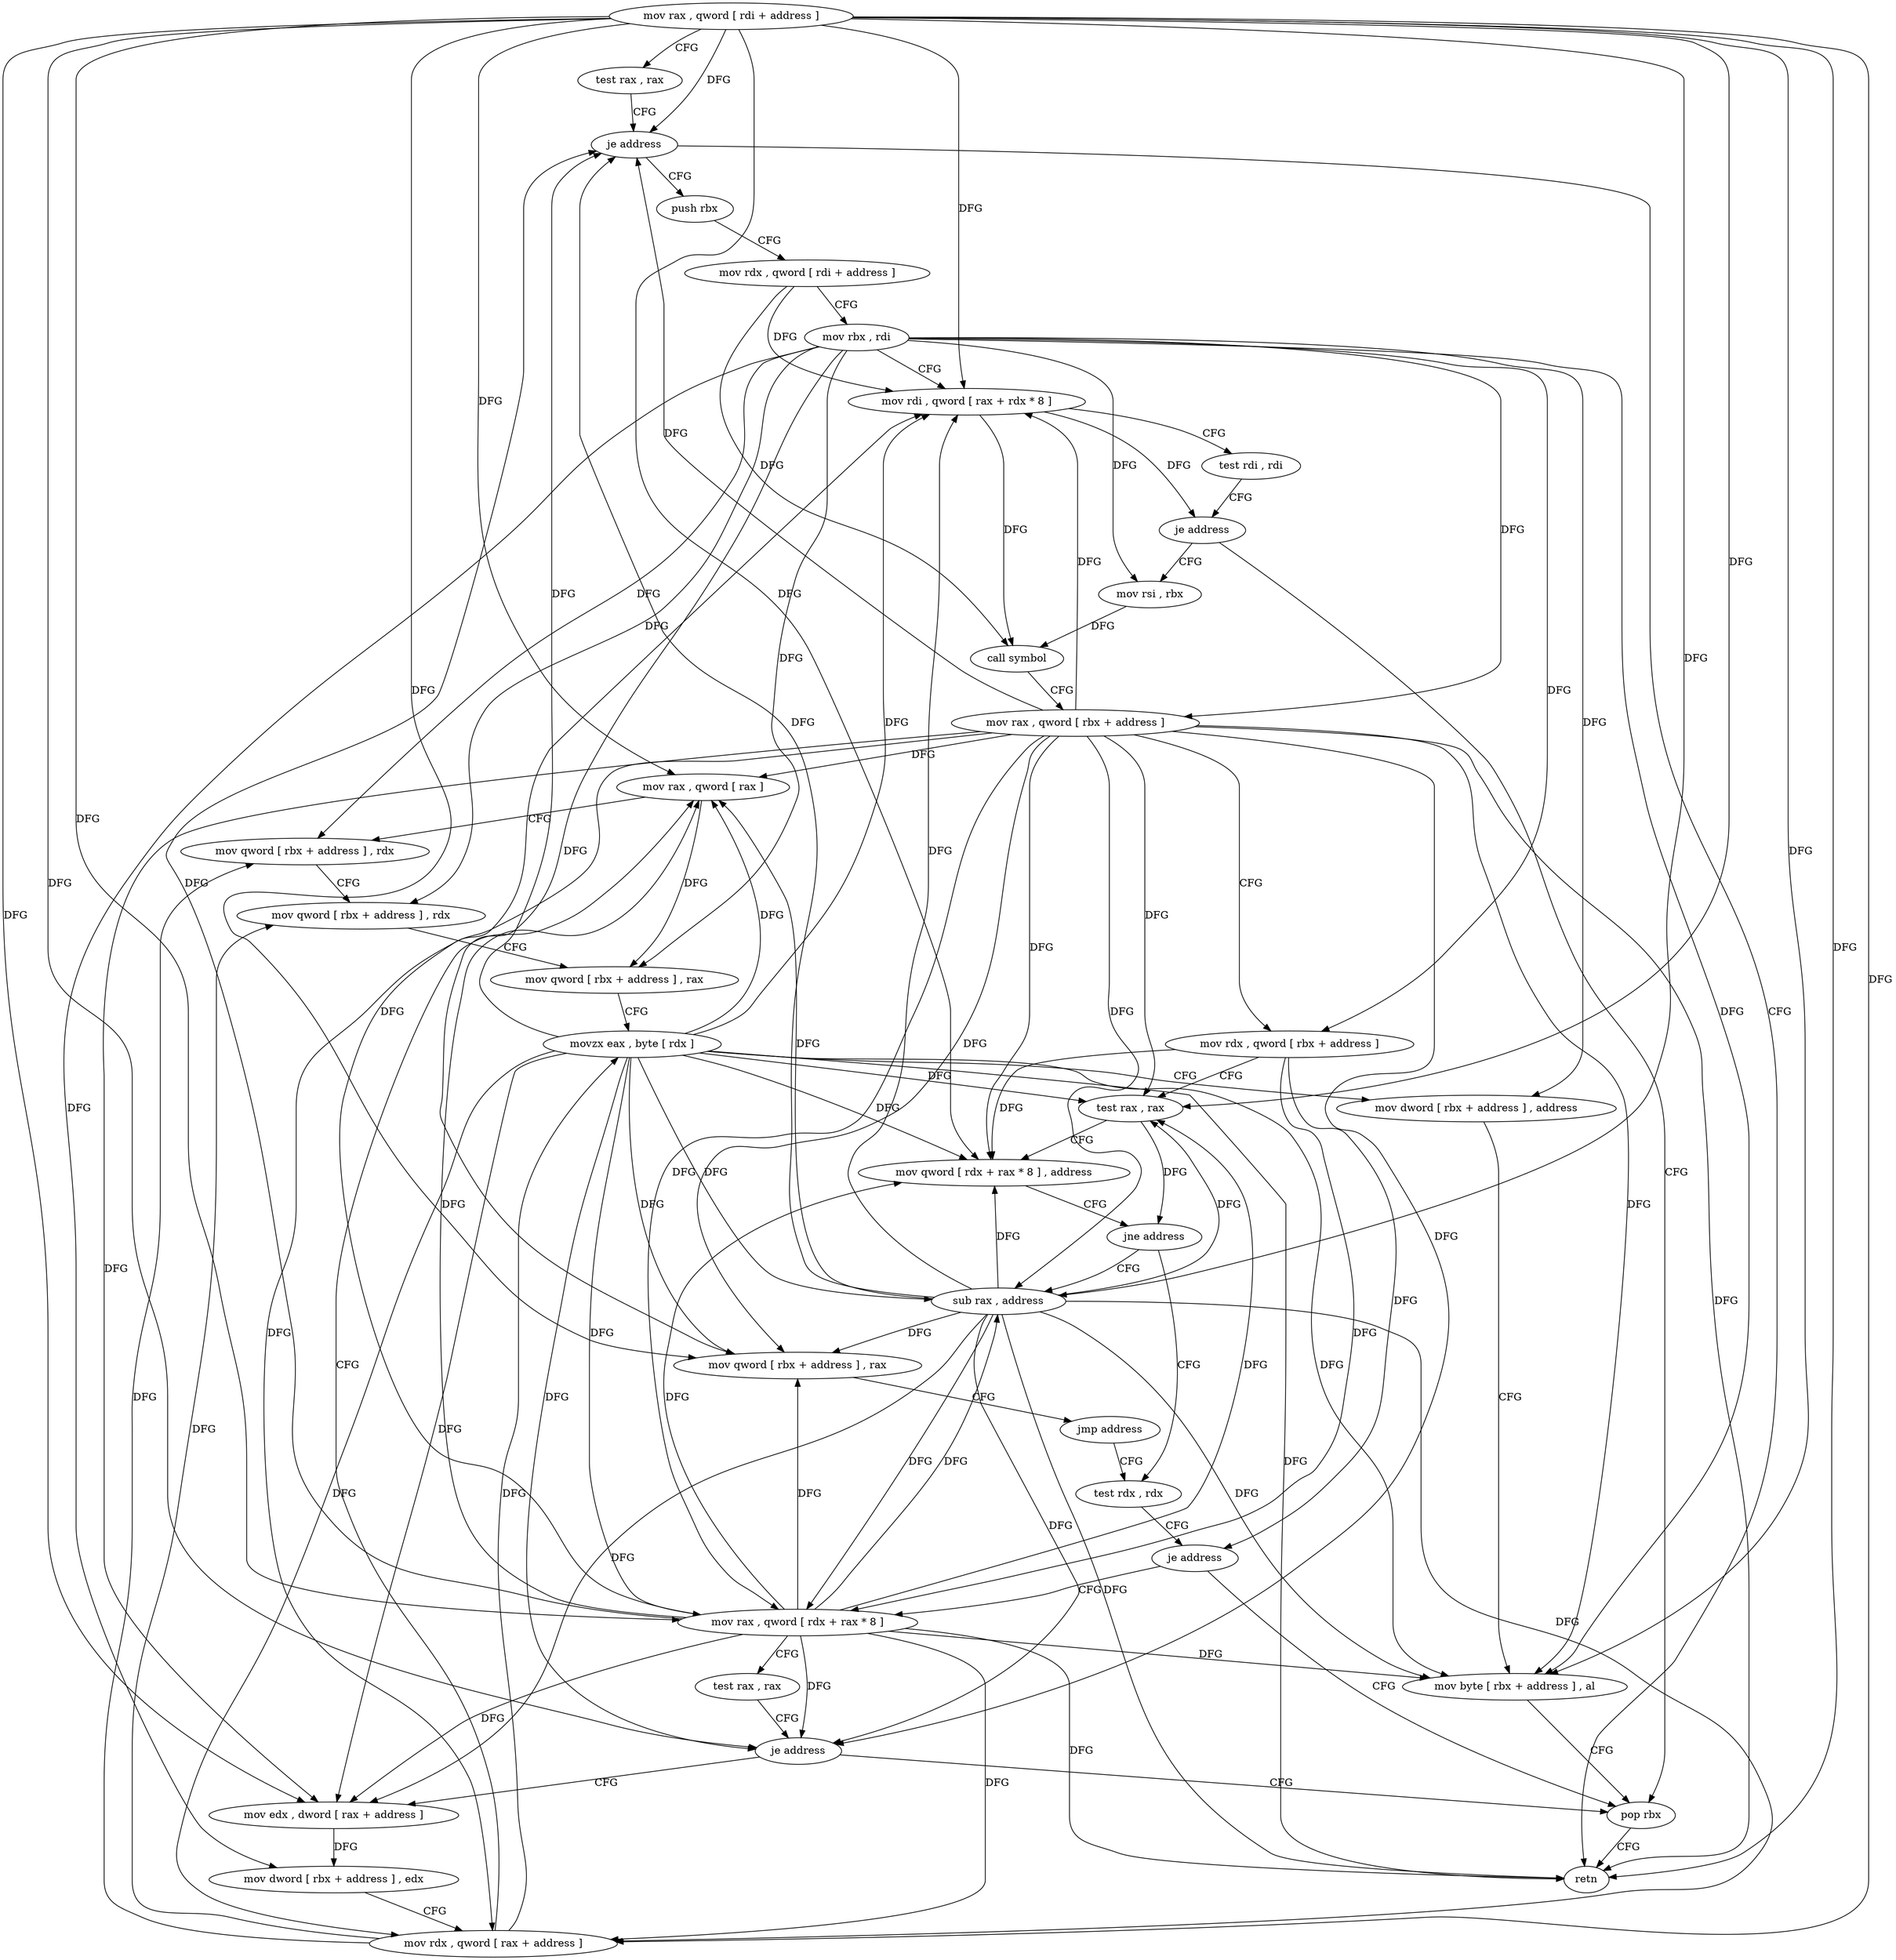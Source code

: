 digraph "func" {
"137184" [label = "mov rax , qword [ rdi + address ]" ]
"137188" [label = "test rax , rax" ]
"137191" [label = "je address" ]
"137295" [label = "retn" ]
"137193" [label = "push rbx" ]
"137194" [label = "mov rdx , qword [ rdi + address ]" ]
"137198" [label = "mov rbx , rdi" ]
"137201" [label = "mov rdi , qword [ rax + rdx * 8 ]" ]
"137205" [label = "test rdi , rdi" ]
"137208" [label = "je address" ]
"137294" [label = "pop rbx" ]
"137210" [label = "mov rsi , rbx" ]
"137213" [label = "call symbol" ]
"137218" [label = "mov rax , qword [ rbx + address ]" ]
"137222" [label = "mov rdx , qword [ rbx + address ]" ]
"137226" [label = "test rax , rax" ]
"137229" [label = "mov qword [ rdx + rax * 8 ] , address" ]
"137237" [label = "jne address" ]
"137304" [label = "sub rax , address" ]
"137239" [label = "test rdx , rdx" ]
"137308" [label = "mov qword [ rbx + address ] , rax" ]
"137312" [label = "jmp address" ]
"137242" [label = "je address" ]
"137244" [label = "mov rax , qword [ rdx + rax * 8 ]" ]
"137248" [label = "test rax , rax" ]
"137251" [label = "je address" ]
"137253" [label = "mov edx , dword [ rax + address ]" ]
"137256" [label = "mov dword [ rbx + address ] , edx" ]
"137259" [label = "mov rdx , qword [ rax + address ]" ]
"137263" [label = "mov rax , qword [ rax ]" ]
"137266" [label = "mov qword [ rbx + address ] , rdx" ]
"137270" [label = "mov qword [ rbx + address ] , rdx" ]
"137277" [label = "mov qword [ rbx + address ] , rax" ]
"137281" [label = "movzx eax , byte [ rdx ]" ]
"137284" [label = "mov dword [ rbx + address ] , address" ]
"137291" [label = "mov byte [ rbx + address ] , al" ]
"137184" -> "137188" [ label = "CFG" ]
"137184" -> "137191" [ label = "DFG" ]
"137184" -> "137295" [ label = "DFG" ]
"137184" -> "137201" [ label = "DFG" ]
"137184" -> "137226" [ label = "DFG" ]
"137184" -> "137229" [ label = "DFG" ]
"137184" -> "137304" [ label = "DFG" ]
"137184" -> "137308" [ label = "DFG" ]
"137184" -> "137244" [ label = "DFG" ]
"137184" -> "137251" [ label = "DFG" ]
"137184" -> "137253" [ label = "DFG" ]
"137184" -> "137259" [ label = "DFG" ]
"137184" -> "137263" [ label = "DFG" ]
"137184" -> "137291" [ label = "DFG" ]
"137188" -> "137191" [ label = "CFG" ]
"137191" -> "137295" [ label = "CFG" ]
"137191" -> "137193" [ label = "CFG" ]
"137193" -> "137194" [ label = "CFG" ]
"137194" -> "137198" [ label = "CFG" ]
"137194" -> "137201" [ label = "DFG" ]
"137194" -> "137213" [ label = "DFG" ]
"137198" -> "137201" [ label = "CFG" ]
"137198" -> "137210" [ label = "DFG" ]
"137198" -> "137218" [ label = "DFG" ]
"137198" -> "137222" [ label = "DFG" ]
"137198" -> "137308" [ label = "DFG" ]
"137198" -> "137256" [ label = "DFG" ]
"137198" -> "137266" [ label = "DFG" ]
"137198" -> "137270" [ label = "DFG" ]
"137198" -> "137277" [ label = "DFG" ]
"137198" -> "137284" [ label = "DFG" ]
"137198" -> "137291" [ label = "DFG" ]
"137201" -> "137205" [ label = "CFG" ]
"137201" -> "137208" [ label = "DFG" ]
"137201" -> "137213" [ label = "DFG" ]
"137205" -> "137208" [ label = "CFG" ]
"137208" -> "137294" [ label = "CFG" ]
"137208" -> "137210" [ label = "CFG" ]
"137294" -> "137295" [ label = "CFG" ]
"137210" -> "137213" [ label = "DFG" ]
"137213" -> "137218" [ label = "CFG" ]
"137218" -> "137222" [ label = "CFG" ]
"137218" -> "137191" [ label = "DFG" ]
"137218" -> "137295" [ label = "DFG" ]
"137218" -> "137201" [ label = "DFG" ]
"137218" -> "137226" [ label = "DFG" ]
"137218" -> "137229" [ label = "DFG" ]
"137218" -> "137304" [ label = "DFG" ]
"137218" -> "137308" [ label = "DFG" ]
"137218" -> "137244" [ label = "DFG" ]
"137218" -> "137251" [ label = "DFG" ]
"137218" -> "137253" [ label = "DFG" ]
"137218" -> "137259" [ label = "DFG" ]
"137218" -> "137263" [ label = "DFG" ]
"137218" -> "137291" [ label = "DFG" ]
"137222" -> "137226" [ label = "CFG" ]
"137222" -> "137229" [ label = "DFG" ]
"137222" -> "137242" [ label = "DFG" ]
"137222" -> "137244" [ label = "DFG" ]
"137226" -> "137229" [ label = "CFG" ]
"137226" -> "137237" [ label = "DFG" ]
"137229" -> "137237" [ label = "CFG" ]
"137237" -> "137304" [ label = "CFG" ]
"137237" -> "137239" [ label = "CFG" ]
"137304" -> "137308" [ label = "DFG" ]
"137304" -> "137191" [ label = "DFG" ]
"137304" -> "137226" [ label = "DFG" ]
"137304" -> "137229" [ label = "DFG" ]
"137304" -> "137295" [ label = "DFG" ]
"137304" -> "137201" [ label = "DFG" ]
"137304" -> "137244" [ label = "DFG" ]
"137304" -> "137251" [ label = "DFG" ]
"137304" -> "137253" [ label = "DFG" ]
"137304" -> "137259" [ label = "DFG" ]
"137304" -> "137263" [ label = "DFG" ]
"137304" -> "137291" [ label = "DFG" ]
"137239" -> "137242" [ label = "CFG" ]
"137308" -> "137312" [ label = "CFG" ]
"137312" -> "137239" [ label = "CFG" ]
"137242" -> "137294" [ label = "CFG" ]
"137242" -> "137244" [ label = "CFG" ]
"137244" -> "137248" [ label = "CFG" ]
"137244" -> "137191" [ label = "DFG" ]
"137244" -> "137226" [ label = "DFG" ]
"137244" -> "137229" [ label = "DFG" ]
"137244" -> "137304" [ label = "DFG" ]
"137244" -> "137308" [ label = "DFG" ]
"137244" -> "137295" [ label = "DFG" ]
"137244" -> "137201" [ label = "DFG" ]
"137244" -> "137251" [ label = "DFG" ]
"137244" -> "137253" [ label = "DFG" ]
"137244" -> "137259" [ label = "DFG" ]
"137244" -> "137263" [ label = "DFG" ]
"137244" -> "137291" [ label = "DFG" ]
"137248" -> "137251" [ label = "CFG" ]
"137251" -> "137294" [ label = "CFG" ]
"137251" -> "137253" [ label = "CFG" ]
"137253" -> "137256" [ label = "DFG" ]
"137256" -> "137259" [ label = "CFG" ]
"137259" -> "137263" [ label = "CFG" ]
"137259" -> "137266" [ label = "DFG" ]
"137259" -> "137270" [ label = "DFG" ]
"137259" -> "137281" [ label = "DFG" ]
"137263" -> "137266" [ label = "CFG" ]
"137263" -> "137277" [ label = "DFG" ]
"137266" -> "137270" [ label = "CFG" ]
"137270" -> "137277" [ label = "CFG" ]
"137277" -> "137281" [ label = "CFG" ]
"137281" -> "137284" [ label = "CFG" ]
"137281" -> "137191" [ label = "DFG" ]
"137281" -> "137226" [ label = "DFG" ]
"137281" -> "137229" [ label = "DFG" ]
"137281" -> "137304" [ label = "DFG" ]
"137281" -> "137308" [ label = "DFG" ]
"137281" -> "137244" [ label = "DFG" ]
"137281" -> "137251" [ label = "DFG" ]
"137281" -> "137253" [ label = "DFG" ]
"137281" -> "137259" [ label = "DFG" ]
"137281" -> "137263" [ label = "DFG" ]
"137281" -> "137295" [ label = "DFG" ]
"137281" -> "137201" [ label = "DFG" ]
"137281" -> "137291" [ label = "DFG" ]
"137284" -> "137291" [ label = "CFG" ]
"137291" -> "137294" [ label = "CFG" ]
}
